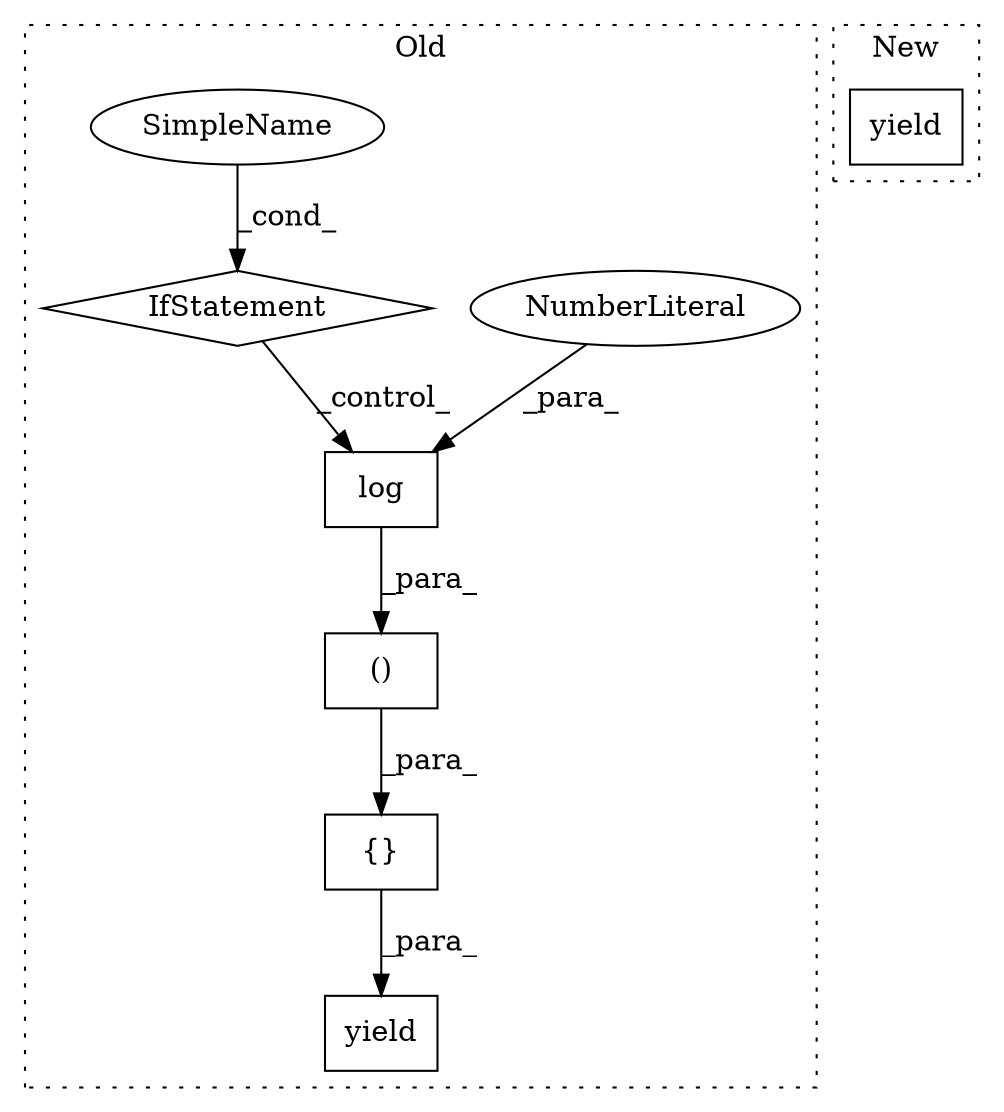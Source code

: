 digraph G {
subgraph cluster0 {
1 [label="log" a="32" s="5227,5238" l="4,1" shape="box"];
3 [label="IfStatement" a="25" s="5219" l="3" shape="diamond"];
4 [label="NumberLiteral" a="34" s="5237" l="1" shape="ellipse"];
5 [label="SimpleName" a="42" s="5214" l="5" shape="ellipse"];
6 [label="()" a="106" s="5144" l="135" shape="box"];
7 [label="yield" a="112" s="5112" l="7" shape="box"];
8 [label="{}" a="4" s="5128,5279" l="1,2" shape="box"];
label = "Old";
style="dotted";
}
subgraph cluster1 {
2 [label="yield" a="112" s="5733" l="7" shape="box"];
label = "New";
style="dotted";
}
1 -> 6 [label="_para_"];
3 -> 1 [label="_control_"];
4 -> 1 [label="_para_"];
5 -> 3 [label="_cond_"];
6 -> 8 [label="_para_"];
8 -> 7 [label="_para_"];
}